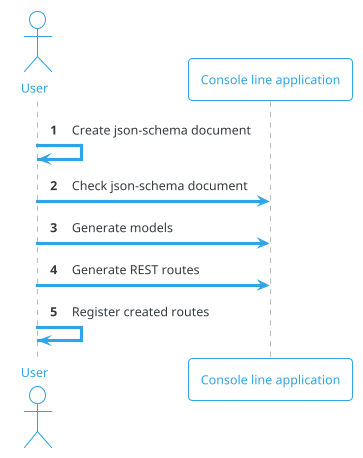 @startuml
!theme cerulean-outline
skinparam backgroundColor white
autonumber

actor user as "User"
participant cli as "Console line application"

user -> user: Create json-schema document

user -> cli: Check json-schema document

user -> cli: Generate models

user -> cli: Generate REST routes

user -> user: Register created routes

@enduml
